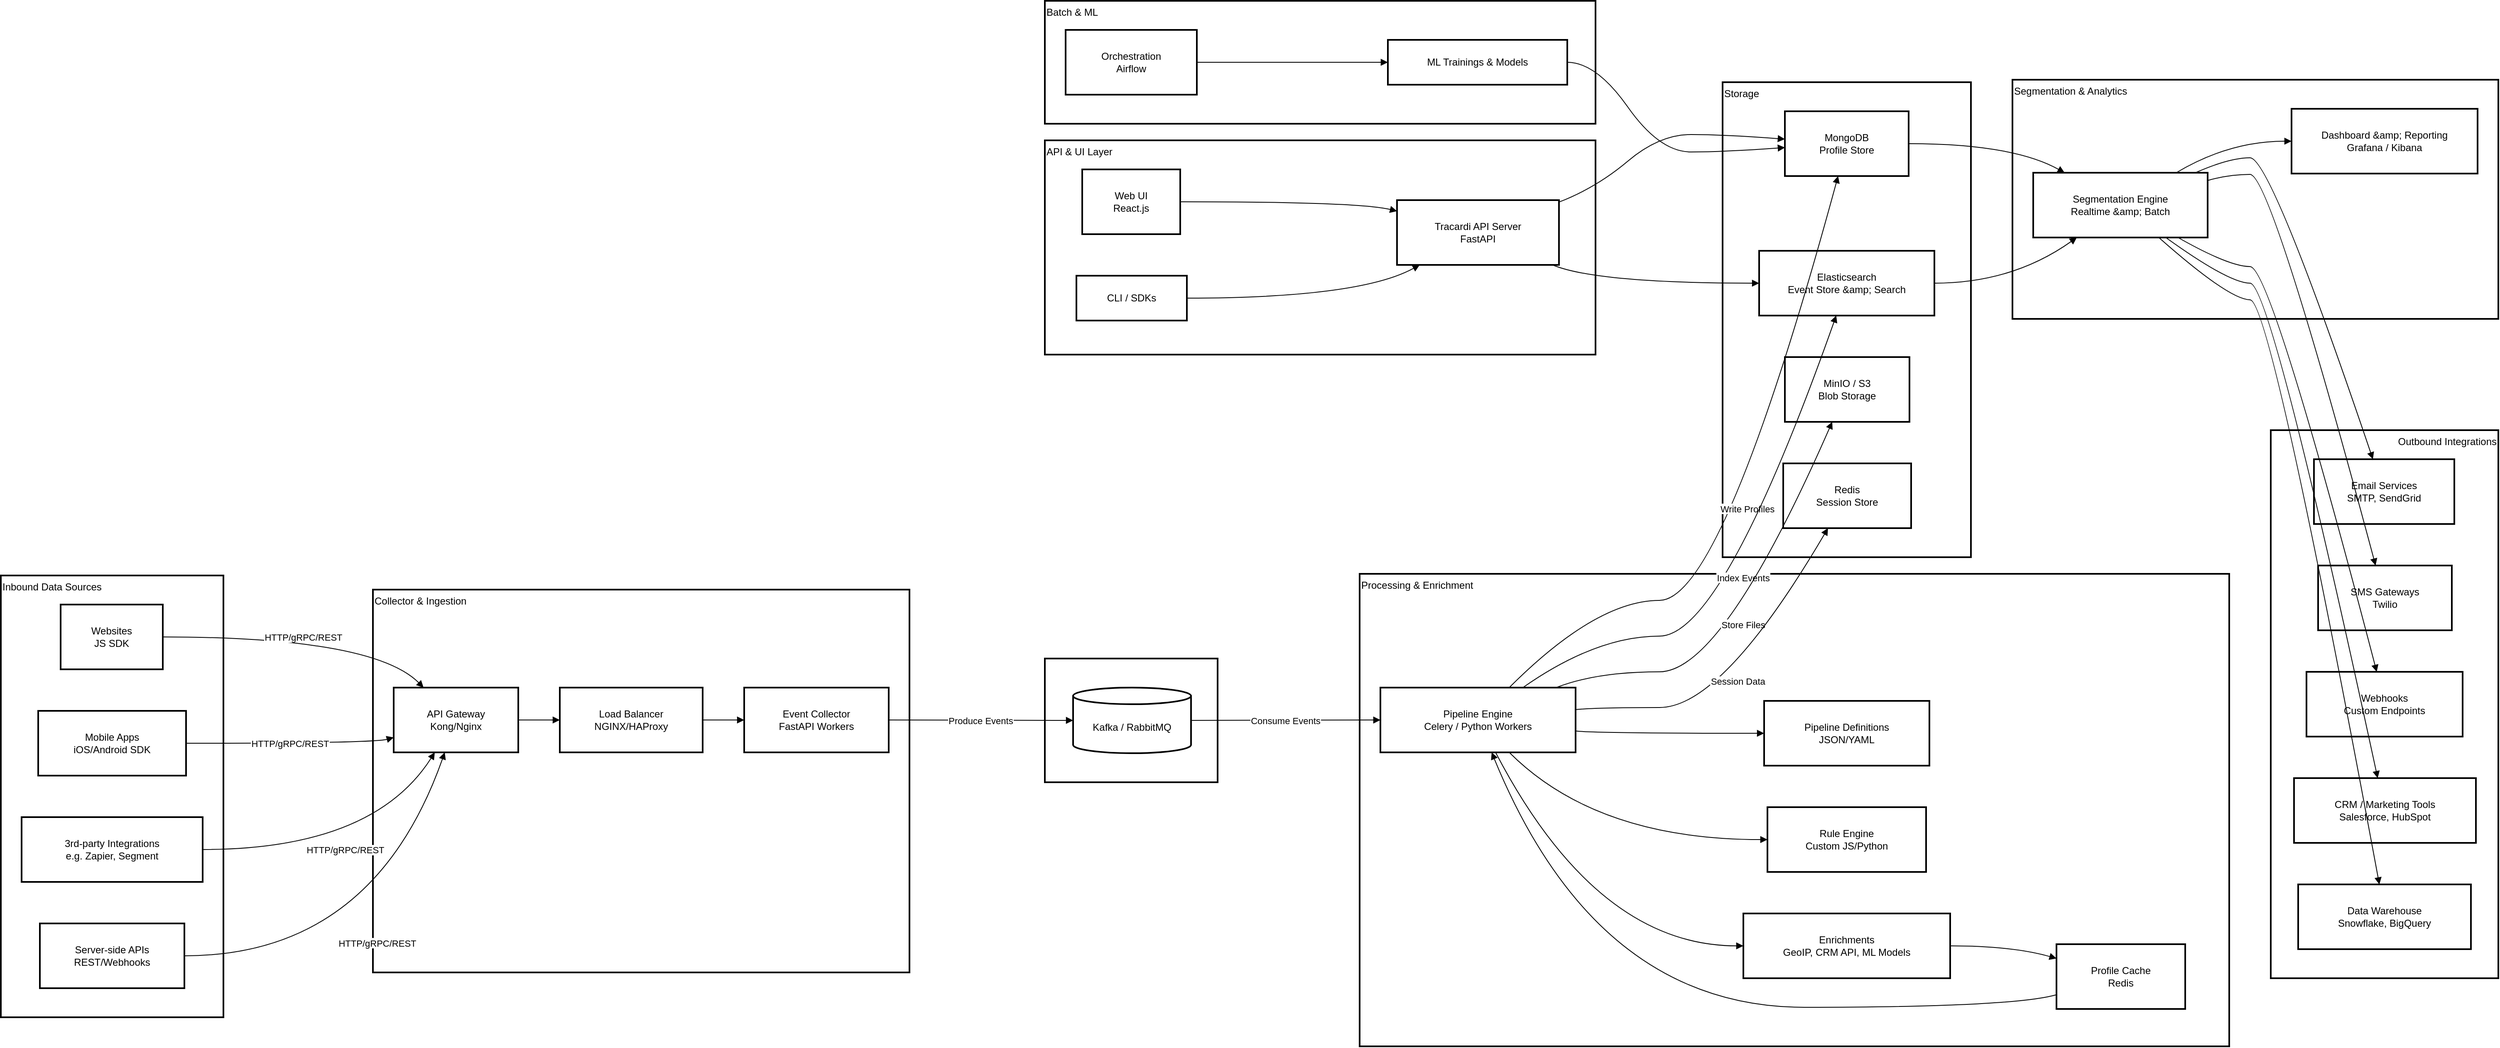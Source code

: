 <mxfile version="27.1.5">
  <diagram name="Page-1" id="sqq8Rm_nSFfbKapOzGZ3">
    <mxGraphModel dx="1182" dy="655" grid="1" gridSize="10" guides="1" tooltips="1" connect="1" arrows="1" fold="1" page="1" pageScale="1" pageWidth="850" pageHeight="1100" math="0" shadow="0">
      <root>
        <mxCell id="0" />
        <mxCell id="1" parent="0" />
        <mxCell id="mDt3zTltXLi3h1o_x3kT-1" value="Batch &amp; ML" style="whiteSpace=wrap;strokeWidth=2;align=left;verticalAlign=top;" vertex="1" parent="1">
          <mxGeometry x="1277" y="20" width="663" height="148" as="geometry" />
        </mxCell>
        <mxCell id="mDt3zTltXLi3h1o_x3kT-2" value="Outbound Integrations" style="whiteSpace=wrap;strokeWidth=2;verticalAlign=top;align=right;" vertex="1" parent="1">
          <mxGeometry x="2753" y="537" width="274" height="660" as="geometry" />
        </mxCell>
        <mxCell id="mDt3zTltXLi3h1o_x3kT-3" value="Segmentation &amp; Analytics" style="whiteSpace=wrap;strokeWidth=2;align=left;verticalAlign=top;" vertex="1" parent="1">
          <mxGeometry x="2442" y="115" width="585" height="288" as="geometry" />
        </mxCell>
        <mxCell id="mDt3zTltXLi3h1o_x3kT-4" value="API &amp; UI Layer" style="whiteSpace=wrap;strokeWidth=2;align=left;verticalAlign=top;" vertex="1" parent="1">
          <mxGeometry x="1277" y="188" width="663" height="258" as="geometry" />
        </mxCell>
        <mxCell id="mDt3zTltXLi3h1o_x3kT-5" value="Storage" style="whiteSpace=wrap;strokeWidth=2;verticalAlign=top;align=left;" vertex="1" parent="1">
          <mxGeometry x="2093" y="118" width="299" height="572" as="geometry" />
        </mxCell>
        <mxCell id="mDt3zTltXLi3h1o_x3kT-6" value="Processing &amp; Enrichment" style="whiteSpace=wrap;strokeWidth=2;align=left;verticalAlign=top;" vertex="1" parent="1">
          <mxGeometry x="1656" y="710" width="1047" height="569" as="geometry" />
        </mxCell>
        <mxCell id="mDt3zTltXLi3h1o_x3kT-7" value="Messaging Layer" style="whiteSpace=wrap;strokeWidth=2;" vertex="1" parent="1">
          <mxGeometry x="1277" y="812" width="208" height="149" as="geometry" />
        </mxCell>
        <mxCell id="mDt3zTltXLi3h1o_x3kT-8" value="Collector &amp; Ingestion" style="whiteSpace=wrap;strokeWidth=2;align=left;verticalAlign=top;" vertex="1" parent="1">
          <mxGeometry x="468" y="729" width="646" height="461" as="geometry" />
        </mxCell>
        <mxCell id="mDt3zTltXLi3h1o_x3kT-9" value="Inbound Data Sources" style="whiteSpace=wrap;strokeWidth=2;align=left;verticalAlign=top;" vertex="1" parent="1">
          <mxGeometry x="20" y="712" width="268" height="532" as="geometry" />
        </mxCell>
        <mxCell id="mDt3zTltXLi3h1o_x3kT-10" value="Websites&#xa; JS SDK" style="whiteSpace=wrap;strokeWidth=2;" vertex="1" parent="1">
          <mxGeometry x="92" y="747" width="123" height="78" as="geometry" />
        </mxCell>
        <mxCell id="mDt3zTltXLi3h1o_x3kT-11" value="Mobile Apps&#xa;iOS/Android SDK" style="whiteSpace=wrap;strokeWidth=2;" vertex="1" parent="1">
          <mxGeometry x="65" y="875" width="178" height="78" as="geometry" />
        </mxCell>
        <mxCell id="mDt3zTltXLi3h1o_x3kT-12" value="3rd-party Integrations&#xa;e.g. Zapier, Segment" style="whiteSpace=wrap;strokeWidth=2;" vertex="1" parent="1">
          <mxGeometry x="45" y="1003" width="218" height="78" as="geometry" />
        </mxCell>
        <mxCell id="mDt3zTltXLi3h1o_x3kT-13" value="Server-side APIs&#xa;REST/Webhooks" style="whiteSpace=wrap;strokeWidth=2;" vertex="1" parent="1">
          <mxGeometry x="67" y="1131" width="174" height="78" as="geometry" />
        </mxCell>
        <mxCell id="mDt3zTltXLi3h1o_x3kT-14" value="API Gateway&#xa;Kong/Nginx" style="whiteSpace=wrap;strokeWidth=2;" vertex="1" parent="1">
          <mxGeometry x="493" y="847" width="150" height="78" as="geometry" />
        </mxCell>
        <mxCell id="mDt3zTltXLi3h1o_x3kT-15" value="Event Collector&#xa;FastAPI Workers" style="whiteSpace=wrap;strokeWidth=2;" vertex="1" parent="1">
          <mxGeometry x="915" y="847" width="174" height="78" as="geometry" />
        </mxCell>
        <mxCell id="mDt3zTltXLi3h1o_x3kT-16" value="Load Balancer&#xa;NGINX/HAProxy" style="whiteSpace=wrap;strokeWidth=2;" vertex="1" parent="1">
          <mxGeometry x="693" y="847" width="172" height="78" as="geometry" />
        </mxCell>
        <mxCell id="mDt3zTltXLi3h1o_x3kT-17" value="Kafka / RabbitMQ" style="shape=cylinder3;boundedLbl=1;backgroundOutline=1;size=10;strokeWidth=2;whiteSpace=wrap;" vertex="1" parent="1">
          <mxGeometry x="1311" y="847" width="142" height="79" as="geometry" />
        </mxCell>
        <mxCell id="mDt3zTltXLi3h1o_x3kT-18" value="Pipeline Engine&#xa;Celery / Python Workers" style="whiteSpace=wrap;strokeWidth=2;" vertex="1" parent="1">
          <mxGeometry x="1681" y="847" width="235" height="78" as="geometry" />
        </mxCell>
        <mxCell id="mDt3zTltXLi3h1o_x3kT-19" value="Pipeline Definitions&#xa;JSON/YAML" style="whiteSpace=wrap;strokeWidth=2;" vertex="1" parent="1">
          <mxGeometry x="2143" y="863" width="199" height="78" as="geometry" />
        </mxCell>
        <mxCell id="mDt3zTltXLi3h1o_x3kT-20" value="Rule Engine&#xa;Custom JS/Python" style="whiteSpace=wrap;strokeWidth=2;" vertex="1" parent="1">
          <mxGeometry x="2147" y="991" width="191" height="78" as="geometry" />
        </mxCell>
        <mxCell id="mDt3zTltXLi3h1o_x3kT-21" value="Enrichments&#xa;GeoIP, CRM API, ML Models" style="whiteSpace=wrap;strokeWidth=2;" vertex="1" parent="1">
          <mxGeometry x="2118" y="1119" width="249" height="78" as="geometry" />
        </mxCell>
        <mxCell id="mDt3zTltXLi3h1o_x3kT-22" value="Profile Cache&#xa;Redis" style="whiteSpace=wrap;strokeWidth=2;" vertex="1" parent="1">
          <mxGeometry x="2495" y="1156" width="155" height="78" as="geometry" />
        </mxCell>
        <mxCell id="mDt3zTltXLi3h1o_x3kT-23" value="MongoDB&#xa;Profile Store" style="whiteSpace=wrap;strokeWidth=2;" vertex="1" parent="1">
          <mxGeometry x="2168" y="153" width="149" height="78" as="geometry" />
        </mxCell>
        <mxCell id="mDt3zTltXLi3h1o_x3kT-24" value="Elasticsearch&#xa;Event Store &amp;amp; Search" style="whiteSpace=wrap;strokeWidth=2;" vertex="1" parent="1">
          <mxGeometry x="2137" y="321" width="211" height="78" as="geometry" />
        </mxCell>
        <mxCell id="mDt3zTltXLi3h1o_x3kT-25" value="MinIO / S3&#xa;Blob Storage" style="whiteSpace=wrap;strokeWidth=2;" vertex="1" parent="1">
          <mxGeometry x="2168" y="449" width="150" height="78" as="geometry" />
        </mxCell>
        <mxCell id="mDt3zTltXLi3h1o_x3kT-26" value="Redis&#xa;Session Store" style="whiteSpace=wrap;strokeWidth=2;" vertex="1" parent="1">
          <mxGeometry x="2166" y="577" width="154" height="78" as="geometry" />
        </mxCell>
        <mxCell id="mDt3zTltXLi3h1o_x3kT-27" value="Tracardi API Server&#xa;FastAPI" style="whiteSpace=wrap;strokeWidth=2;" vertex="1" parent="1">
          <mxGeometry x="1701" y="260" width="195" height="78" as="geometry" />
        </mxCell>
        <mxCell id="mDt3zTltXLi3h1o_x3kT-28" value="Web UI&#xa;React.js" style="whiteSpace=wrap;strokeWidth=2;" vertex="1" parent="1">
          <mxGeometry x="1322" y="223" width="118" height="78" as="geometry" />
        </mxCell>
        <mxCell id="mDt3zTltXLi3h1o_x3kT-29" value="CLI / SDKs" style="whiteSpace=wrap;strokeWidth=2;" vertex="1" parent="1">
          <mxGeometry x="1315" y="351" width="133" height="54" as="geometry" />
        </mxCell>
        <mxCell id="mDt3zTltXLi3h1o_x3kT-30" value="Segmentation Engine&#xa;Realtime &amp;amp; Batch" style="whiteSpace=wrap;strokeWidth=2;" vertex="1" parent="1">
          <mxGeometry x="2467" y="227" width="210" height="78" as="geometry" />
        </mxCell>
        <mxCell id="mDt3zTltXLi3h1o_x3kT-31" value="Dashboard &amp;amp; Reporting&#xa;Grafana / Kibana" style="whiteSpace=wrap;strokeWidth=2;" vertex="1" parent="1">
          <mxGeometry x="2778" y="150" width="224" height="78" as="geometry" />
        </mxCell>
        <mxCell id="mDt3zTltXLi3h1o_x3kT-32" value="Email Services&#xa;SMTP, SendGrid" style="whiteSpace=wrap;strokeWidth=2;" vertex="1" parent="1">
          <mxGeometry x="2805" y="572" width="169" height="78" as="geometry" />
        </mxCell>
        <mxCell id="mDt3zTltXLi3h1o_x3kT-33" value="SMS Gateways&#xa;Twilio" style="whiteSpace=wrap;strokeWidth=2;" vertex="1" parent="1">
          <mxGeometry x="2810" y="700" width="161" height="78" as="geometry" />
        </mxCell>
        <mxCell id="mDt3zTltXLi3h1o_x3kT-34" value="Webhooks&#xa;Custom Endpoints" style="whiteSpace=wrap;strokeWidth=2;" vertex="1" parent="1">
          <mxGeometry x="2796" y="828" width="188" height="78" as="geometry" />
        </mxCell>
        <mxCell id="mDt3zTltXLi3h1o_x3kT-35" value="CRM / Marketing Tools&#xa;Salesforce, HubSpot" style="whiteSpace=wrap;strokeWidth=2;" vertex="1" parent="1">
          <mxGeometry x="2781" y="956" width="219" height="78" as="geometry" />
        </mxCell>
        <mxCell id="mDt3zTltXLi3h1o_x3kT-36" value="Data Warehouse&#xa;Snowflake, BigQuery" style="whiteSpace=wrap;strokeWidth=2;" vertex="1" parent="1">
          <mxGeometry x="2786" y="1084" width="208" height="78" as="geometry" />
        </mxCell>
        <mxCell id="mDt3zTltXLi3h1o_x3kT-37" value="Orchestration&#xa;Airflow" style="whiteSpace=wrap;strokeWidth=2;" vertex="1" parent="1">
          <mxGeometry x="1302" y="55" width="158" height="78" as="geometry" />
        </mxCell>
        <mxCell id="mDt3zTltXLi3h1o_x3kT-38" value="ML Trainings &amp; Models" style="whiteSpace=wrap;strokeWidth=2;" vertex="1" parent="1">
          <mxGeometry x="1690" y="67" width="216" height="54" as="geometry" />
        </mxCell>
        <mxCell id="mDt3zTltXLi3h1o_x3kT-39" value="HTTP/gRPC/REST" style="curved=1;startArrow=none;endArrow=block;exitX=1;exitY=0.5;entryX=0.24;entryY=0;rounded=0;" edge="1" parent="1" source="mDt3zTltXLi3h1o_x3kT-10" target="mDt3zTltXLi3h1o_x3kT-14">
          <mxGeometry relative="1" as="geometry">
            <Array as="points">
              <mxPoint x="468" y="786" />
            </Array>
          </mxGeometry>
        </mxCell>
        <mxCell id="mDt3zTltXLi3h1o_x3kT-40" value="HTTP/gRPC/REST" style="curved=1;startArrow=none;endArrow=block;exitX=1;exitY=0.5;entryX=0;entryY=0.77;rounded=0;" edge="1" parent="1" source="mDt3zTltXLi3h1o_x3kT-11" target="mDt3zTltXLi3h1o_x3kT-14">
          <mxGeometry relative="1" as="geometry">
            <Array as="points">
              <mxPoint x="468" y="914" />
            </Array>
          </mxGeometry>
        </mxCell>
        <mxCell id="mDt3zTltXLi3h1o_x3kT-41" value="HTTP/gRPC/REST" style="curved=1;startArrow=none;endArrow=block;exitX=1;exitY=0.5;entryX=0.33;entryY=1;rounded=0;" edge="1" parent="1" source="mDt3zTltXLi3h1o_x3kT-12" target="mDt3zTltXLi3h1o_x3kT-14">
          <mxGeometry relative="1" as="geometry">
            <Array as="points">
              <mxPoint x="468" y="1042" />
            </Array>
          </mxGeometry>
        </mxCell>
        <mxCell id="mDt3zTltXLi3h1o_x3kT-42" value="HTTP/gRPC/REST" style="curved=1;startArrow=none;endArrow=block;exitX=1;exitY=0.5;entryX=0.41;entryY=1;rounded=0;" edge="1" parent="1" source="mDt3zTltXLi3h1o_x3kT-13" target="mDt3zTltXLi3h1o_x3kT-14">
          <mxGeometry relative="1" as="geometry">
            <Array as="points">
              <mxPoint x="468" y="1170" />
            </Array>
          </mxGeometry>
        </mxCell>
        <mxCell id="mDt3zTltXLi3h1o_x3kT-43" value="" style="curved=1;startArrow=none;endArrow=block;exitX=1;exitY=0.5;entryX=0;entryY=0.5;rounded=0;" edge="1" parent="1" source="mDt3zTltXLi3h1o_x3kT-14" target="mDt3zTltXLi3h1o_x3kT-16">
          <mxGeometry relative="1" as="geometry">
            <Array as="points" />
          </mxGeometry>
        </mxCell>
        <mxCell id="mDt3zTltXLi3h1o_x3kT-44" value="" style="curved=1;startArrow=none;endArrow=block;exitX=1;exitY=0.5;entryX=0;entryY=0.5;rounded=0;" edge="1" parent="1" source="mDt3zTltXLi3h1o_x3kT-16" target="mDt3zTltXLi3h1o_x3kT-15">
          <mxGeometry relative="1" as="geometry">
            <Array as="points" />
          </mxGeometry>
        </mxCell>
        <mxCell id="mDt3zTltXLi3h1o_x3kT-45" value="Produce Events" style="curved=1;startArrow=none;endArrow=block;exitX=1;exitY=0.5;entryX=0;entryY=0.5;rounded=0;" edge="1" parent="1" source="mDt3zTltXLi3h1o_x3kT-15" target="mDt3zTltXLi3h1o_x3kT-17">
          <mxGeometry relative="1" as="geometry">
            <Array as="points" />
          </mxGeometry>
        </mxCell>
        <mxCell id="mDt3zTltXLi3h1o_x3kT-46" value="Consume Events" style="curved=1;startArrow=none;endArrow=block;exitX=1;exitY=0.5;entryX=0;entryY=0.5;rounded=0;" edge="1" parent="1" source="mDt3zTltXLi3h1o_x3kT-17" target="mDt3zTltXLi3h1o_x3kT-18">
          <mxGeometry relative="1" as="geometry">
            <Array as="points" />
          </mxGeometry>
        </mxCell>
        <mxCell id="mDt3zTltXLi3h1o_x3kT-47" value="" style="curved=1;startArrow=none;endArrow=block;exitX=1;exitY=0.67;entryX=0;entryY=0.5;rounded=0;" edge="1" parent="1" source="mDt3zTltXLi3h1o_x3kT-18" target="mDt3zTltXLi3h1o_x3kT-19">
          <mxGeometry relative="1" as="geometry">
            <Array as="points">
              <mxPoint x="1941" y="902" />
            </Array>
          </mxGeometry>
        </mxCell>
        <mxCell id="mDt3zTltXLi3h1o_x3kT-48" value="" style="curved=1;startArrow=none;endArrow=block;exitX=0.66;exitY=1;entryX=0;entryY=0.5;rounded=0;" edge="1" parent="1" source="mDt3zTltXLi3h1o_x3kT-18" target="mDt3zTltXLi3h1o_x3kT-20">
          <mxGeometry relative="1" as="geometry">
            <Array as="points">
              <mxPoint x="1941" y="1030" />
            </Array>
          </mxGeometry>
        </mxCell>
        <mxCell id="mDt3zTltXLi3h1o_x3kT-49" value="" style="curved=1;startArrow=none;endArrow=block;exitX=0.59;exitY=1;entryX=0;entryY=0.5;rounded=0;" edge="1" parent="1" source="mDt3zTltXLi3h1o_x3kT-18" target="mDt3zTltXLi3h1o_x3kT-21">
          <mxGeometry relative="1" as="geometry">
            <Array as="points">
              <mxPoint x="1941" y="1158" />
            </Array>
          </mxGeometry>
        </mxCell>
        <mxCell id="mDt3zTltXLi3h1o_x3kT-50" value="" style="curved=1;startArrow=none;endArrow=block;exitX=1;exitY=0.5;entryX=0;entryY=0.22;rounded=0;" edge="1" parent="1" source="mDt3zTltXLi3h1o_x3kT-21" target="mDt3zTltXLi3h1o_x3kT-22">
          <mxGeometry relative="1" as="geometry">
            <Array as="points">
              <mxPoint x="2442" y="1158" />
            </Array>
          </mxGeometry>
        </mxCell>
        <mxCell id="mDt3zTltXLi3h1o_x3kT-51" value="" style="curved=1;startArrow=none;endArrow=block;exitX=0;exitY=0.78;entryX=0.57;entryY=1;rounded=0;align=left;verticalAlign=top;" edge="1" parent="1" source="mDt3zTltXLi3h1o_x3kT-22" target="mDt3zTltXLi3h1o_x3kT-18">
          <mxGeometry relative="1" as="geometry">
            <Array as="points">
              <mxPoint x="2442" y="1232" />
              <mxPoint x="1941" y="1232" />
            </Array>
          </mxGeometry>
        </mxCell>
        <mxCell id="mDt3zTltXLi3h1o_x3kT-52" value="Write Profiles" style="curved=1;startArrow=none;endArrow=block;exitX=0.66;exitY=0;entryX=0.43;entryY=1;rounded=0;" edge="1" parent="1" source="mDt3zTltXLi3h1o_x3kT-18" target="mDt3zTltXLi3h1o_x3kT-23">
          <mxGeometry relative="1" as="geometry">
            <Array as="points">
              <mxPoint x="1941" y="742" />
              <mxPoint x="2093" y="742" />
            </Array>
          </mxGeometry>
        </mxCell>
        <mxCell id="mDt3zTltXLi3h1o_x3kT-53" value="Index Events" style="curved=1;startArrow=none;endArrow=block;exitX=0.73;exitY=0;entryX=0.44;entryY=1;rounded=0;" edge="1" parent="1" source="mDt3zTltXLi3h1o_x3kT-18" target="mDt3zTltXLi3h1o_x3kT-24">
          <mxGeometry relative="1" as="geometry">
            <Array as="points">
              <mxPoint x="1941" y="785" />
              <mxPoint x="2093" y="785" />
            </Array>
          </mxGeometry>
        </mxCell>
        <mxCell id="mDt3zTltXLi3h1o_x3kT-54" value="Store Files" style="curved=1;startArrow=none;endArrow=block;exitX=0.9;exitY=0;entryX=0.38;entryY=1;rounded=0;" edge="1" parent="1" source="mDt3zTltXLi3h1o_x3kT-18" target="mDt3zTltXLi3h1o_x3kT-25">
          <mxGeometry relative="1" as="geometry">
            <Array as="points">
              <mxPoint x="1941" y="828" />
              <mxPoint x="2093" y="828" />
            </Array>
          </mxGeometry>
        </mxCell>
        <mxCell id="mDt3zTltXLi3h1o_x3kT-55" value="Session Data" style="curved=1;startArrow=none;endArrow=block;exitX=1;exitY=0.34;entryX=0.35;entryY=1;rounded=0;" edge="1" parent="1" source="mDt3zTltXLi3h1o_x3kT-18" target="mDt3zTltXLi3h1o_x3kT-26">
          <mxGeometry relative="1" as="geometry">
            <Array as="points">
              <mxPoint x="1941" y="871" />
              <mxPoint x="2093" y="871" />
            </Array>
          </mxGeometry>
        </mxCell>
        <mxCell id="mDt3zTltXLi3h1o_x3kT-56" value="" style="curved=1;startArrow=none;endArrow=block;exitX=1;exitY=0.03;entryX=0;entryY=0.43;rounded=0;" edge="1" parent="1" source="mDt3zTltXLi3h1o_x3kT-27" target="mDt3zTltXLi3h1o_x3kT-23">
          <mxGeometry relative="1" as="geometry">
            <Array as="points">
              <mxPoint x="1941" y="245" />
              <mxPoint x="2017" y="181" />
              <mxPoint x="2093" y="181" />
            </Array>
          </mxGeometry>
        </mxCell>
        <mxCell id="mDt3zTltXLi3h1o_x3kT-57" value="" style="curved=1;startArrow=none;endArrow=block;exitX=0.96;exitY=1;entryX=0;entryY=0.5;rounded=0;" edge="1" parent="1" source="mDt3zTltXLi3h1o_x3kT-27" target="mDt3zTltXLi3h1o_x3kT-24">
          <mxGeometry relative="1" as="geometry">
            <Array as="points">
              <mxPoint x="1941" y="360" />
            </Array>
          </mxGeometry>
        </mxCell>
        <mxCell id="mDt3zTltXLi3h1o_x3kT-58" value="" style="curved=1;startArrow=none;endArrow=block;exitX=1.01;exitY=0.5;entryX=0;entryY=0.17;rounded=0;" edge="1" parent="1" source="mDt3zTltXLi3h1o_x3kT-28" target="mDt3zTltXLi3h1o_x3kT-27">
          <mxGeometry relative="1" as="geometry">
            <Array as="points">
              <mxPoint x="1656" y="262" />
            </Array>
          </mxGeometry>
        </mxCell>
        <mxCell id="mDt3zTltXLi3h1o_x3kT-59" value="" style="curved=1;startArrow=none;endArrow=block;exitX=1;exitY=0.5;entryX=0.14;entryY=1;rounded=0;" edge="1" parent="1" source="mDt3zTltXLi3h1o_x3kT-29" target="mDt3zTltXLi3h1o_x3kT-27">
          <mxGeometry relative="1" as="geometry">
            <Array as="points">
              <mxPoint x="1656" y="378" />
            </Array>
          </mxGeometry>
        </mxCell>
        <mxCell id="mDt3zTltXLi3h1o_x3kT-60" value="" style="curved=1;startArrow=none;endArrow=block;exitX=1;exitY=0.5;entryX=0.18;entryY=0;rounded=0;" edge="1" parent="1" source="mDt3zTltXLi3h1o_x3kT-23" target="mDt3zTltXLi3h1o_x3kT-30">
          <mxGeometry relative="1" as="geometry">
            <Array as="points">
              <mxPoint x="2442" y="192" />
            </Array>
          </mxGeometry>
        </mxCell>
        <mxCell id="mDt3zTltXLi3h1o_x3kT-61" value="" style="curved=1;startArrow=none;endArrow=block;exitX=1;exitY=0.5;entryX=0.25;entryY=1;rounded=0;" edge="1" parent="1" source="mDt3zTltXLi3h1o_x3kT-24" target="mDt3zTltXLi3h1o_x3kT-30">
          <mxGeometry relative="1" as="geometry">
            <Array as="points">
              <mxPoint x="2442" y="360" />
            </Array>
          </mxGeometry>
        </mxCell>
        <mxCell id="mDt3zTltXLi3h1o_x3kT-62" value="" style="curved=1;startArrow=none;endArrow=block;exitX=0.82;exitY=0;entryX=0;entryY=0.5;rounded=0;" edge="1" parent="1" source="mDt3zTltXLi3h1o_x3kT-30" target="mDt3zTltXLi3h1o_x3kT-31">
          <mxGeometry relative="1" as="geometry">
            <Array as="points">
              <mxPoint x="2703" y="189" />
            </Array>
          </mxGeometry>
        </mxCell>
        <mxCell id="mDt3zTltXLi3h1o_x3kT-63" value="" style="curved=1;startArrow=none;endArrow=block;exitX=0.93;exitY=0;entryX=0.42;entryY=0;rounded=0;" edge="1" parent="1" source="mDt3zTltXLi3h1o_x3kT-30" target="mDt3zTltXLi3h1o_x3kT-32">
          <mxGeometry relative="1" as="geometry">
            <Array as="points">
              <mxPoint x="2703" y="209" />
              <mxPoint x="2753" y="209" />
            </Array>
          </mxGeometry>
        </mxCell>
        <mxCell id="mDt3zTltXLi3h1o_x3kT-64" value="" style="curved=1;startArrow=none;endArrow=block;exitX=1;exitY=0.12;entryX=0.43;entryY=0;rounded=0;" edge="1" parent="1" source="mDt3zTltXLi3h1o_x3kT-30" target="mDt3zTltXLi3h1o_x3kT-33">
          <mxGeometry relative="1" as="geometry">
            <Array as="points">
              <mxPoint x="2703" y="229" />
              <mxPoint x="2753" y="229" />
            </Array>
          </mxGeometry>
        </mxCell>
        <mxCell id="mDt3zTltXLi3h1o_x3kT-65" value="" style="curved=1;startArrow=none;endArrow=block;exitX=0.83;exitY=1;entryX=0.45;entryY=0;rounded=0;" edge="1" parent="1" source="mDt3zTltXLi3h1o_x3kT-30" target="mDt3zTltXLi3h1o_x3kT-34">
          <mxGeometry relative="1" as="geometry">
            <Array as="points">
              <mxPoint x="2703" y="340" />
              <mxPoint x="2753" y="340" />
            </Array>
          </mxGeometry>
        </mxCell>
        <mxCell id="mDt3zTltXLi3h1o_x3kT-66" value="" style="curved=1;startArrow=none;endArrow=block;exitX=0.76;exitY=1;entryX=0.46;entryY=0;rounded=0;" edge="1" parent="1" source="mDt3zTltXLi3h1o_x3kT-30" target="mDt3zTltXLi3h1o_x3kT-35">
          <mxGeometry relative="1" as="geometry">
            <Array as="points">
              <mxPoint x="2703" y="360" />
              <mxPoint x="2753" y="360" />
            </Array>
          </mxGeometry>
        </mxCell>
        <mxCell id="mDt3zTltXLi3h1o_x3kT-67" value="" style="curved=1;startArrow=none;endArrow=block;exitX=0.72;exitY=1;entryX=0.47;entryY=0;rounded=0;" edge="1" parent="1" source="mDt3zTltXLi3h1o_x3kT-30" target="mDt3zTltXLi3h1o_x3kT-36">
          <mxGeometry relative="1" as="geometry">
            <Array as="points">
              <mxPoint x="2703" y="380" />
              <mxPoint x="2753" y="380" />
            </Array>
          </mxGeometry>
        </mxCell>
        <mxCell id="mDt3zTltXLi3h1o_x3kT-68" value="" style="curved=1;startArrow=none;endArrow=block;exitX=1;exitY=0.5;entryX=0;entryY=0.5;rounded=0;" edge="1" parent="1" source="mDt3zTltXLi3h1o_x3kT-37" target="mDt3zTltXLi3h1o_x3kT-38">
          <mxGeometry relative="1" as="geometry">
            <Array as="points" />
          </mxGeometry>
        </mxCell>
        <mxCell id="mDt3zTltXLi3h1o_x3kT-69" value="" style="curved=1;startArrow=none;endArrow=block;exitX=1;exitY=0.5;entryX=0;entryY=0.56;rounded=0;" edge="1" parent="1" source="mDt3zTltXLi3h1o_x3kT-38" target="mDt3zTltXLi3h1o_x3kT-23">
          <mxGeometry relative="1" as="geometry">
            <Array as="points">
              <mxPoint x="1941" y="94" />
              <mxPoint x="2017" y="202" />
              <mxPoint x="2093" y="202" />
            </Array>
          </mxGeometry>
        </mxCell>
      </root>
    </mxGraphModel>
  </diagram>
</mxfile>

